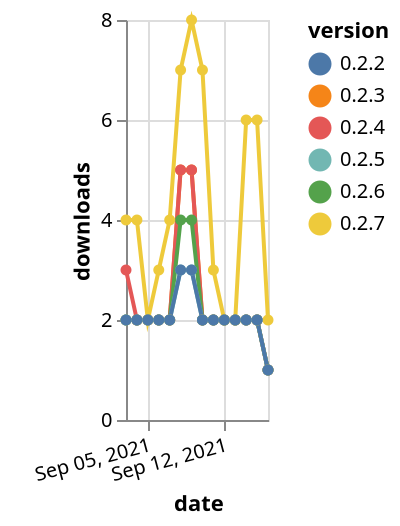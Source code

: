 {"$schema": "https://vega.github.io/schema/vega-lite/v5.json", "description": "A simple bar chart with embedded data.", "data": {"values": [{"date": "2021-09-03", "total": 2972, "delta": 2, "version": "0.2.3"}, {"date": "2021-09-04", "total": 2974, "delta": 2, "version": "0.2.3"}, {"date": "2021-09-05", "total": 2976, "delta": 2, "version": "0.2.3"}, {"date": "2021-09-06", "total": 2978, "delta": 2, "version": "0.2.3"}, {"date": "2021-09-07", "total": 2980, "delta": 2, "version": "0.2.3"}, {"date": "2021-09-08", "total": 2985, "delta": 5, "version": "0.2.3"}, {"date": "2021-09-09", "total": 2990, "delta": 5, "version": "0.2.3"}, {"date": "2021-09-10", "total": 2992, "delta": 2, "version": "0.2.3"}, {"date": "2021-09-11", "total": 2994, "delta": 2, "version": "0.2.3"}, {"date": "2021-09-12", "total": 2996, "delta": 2, "version": "0.2.3"}, {"date": "2021-09-13", "total": 2998, "delta": 2, "version": "0.2.3"}, {"date": "2021-09-14", "total": 3000, "delta": 2, "version": "0.2.3"}, {"date": "2021-09-15", "total": 3002, "delta": 2, "version": "0.2.3"}, {"date": "2021-09-16", "total": 3003, "delta": 1, "version": "0.2.3"}, {"date": "2021-09-03", "total": 2973, "delta": 3, "version": "0.2.4"}, {"date": "2021-09-04", "total": 2975, "delta": 2, "version": "0.2.4"}, {"date": "2021-09-05", "total": 2977, "delta": 2, "version": "0.2.4"}, {"date": "2021-09-06", "total": 2979, "delta": 2, "version": "0.2.4"}, {"date": "2021-09-07", "total": 2981, "delta": 2, "version": "0.2.4"}, {"date": "2021-09-08", "total": 2986, "delta": 5, "version": "0.2.4"}, {"date": "2021-09-09", "total": 2991, "delta": 5, "version": "0.2.4"}, {"date": "2021-09-10", "total": 2993, "delta": 2, "version": "0.2.4"}, {"date": "2021-09-11", "total": 2995, "delta": 2, "version": "0.2.4"}, {"date": "2021-09-12", "total": 2997, "delta": 2, "version": "0.2.4"}, {"date": "2021-09-13", "total": 2999, "delta": 2, "version": "0.2.4"}, {"date": "2021-09-14", "total": 3001, "delta": 2, "version": "0.2.4"}, {"date": "2021-09-15", "total": 3003, "delta": 2, "version": "0.2.4"}, {"date": "2021-09-16", "total": 3004, "delta": 1, "version": "0.2.4"}, {"date": "2021-09-03", "total": 3094, "delta": 2, "version": "0.2.6"}, {"date": "2021-09-04", "total": 3096, "delta": 2, "version": "0.2.6"}, {"date": "2021-09-05", "total": 3098, "delta": 2, "version": "0.2.6"}, {"date": "2021-09-06", "total": 3100, "delta": 2, "version": "0.2.6"}, {"date": "2021-09-07", "total": 3102, "delta": 2, "version": "0.2.6"}, {"date": "2021-09-08", "total": 3106, "delta": 4, "version": "0.2.6"}, {"date": "2021-09-09", "total": 3110, "delta": 4, "version": "0.2.6"}, {"date": "2021-09-10", "total": 3112, "delta": 2, "version": "0.2.6"}, {"date": "2021-09-11", "total": 3114, "delta": 2, "version": "0.2.6"}, {"date": "2021-09-12", "total": 3116, "delta": 2, "version": "0.2.6"}, {"date": "2021-09-13", "total": 3118, "delta": 2, "version": "0.2.6"}, {"date": "2021-09-14", "total": 3120, "delta": 2, "version": "0.2.6"}, {"date": "2021-09-15", "total": 3122, "delta": 2, "version": "0.2.6"}, {"date": "2021-09-16", "total": 3123, "delta": 1, "version": "0.2.6"}, {"date": "2021-09-03", "total": 4414, "delta": 4, "version": "0.2.7"}, {"date": "2021-09-04", "total": 4418, "delta": 4, "version": "0.2.7"}, {"date": "2021-09-05", "total": 4420, "delta": 2, "version": "0.2.7"}, {"date": "2021-09-06", "total": 4423, "delta": 3, "version": "0.2.7"}, {"date": "2021-09-07", "total": 4427, "delta": 4, "version": "0.2.7"}, {"date": "2021-09-08", "total": 4434, "delta": 7, "version": "0.2.7"}, {"date": "2021-09-09", "total": 4442, "delta": 8, "version": "0.2.7"}, {"date": "2021-09-10", "total": 4449, "delta": 7, "version": "0.2.7"}, {"date": "2021-09-11", "total": 4452, "delta": 3, "version": "0.2.7"}, {"date": "2021-09-12", "total": 4454, "delta": 2, "version": "0.2.7"}, {"date": "2021-09-13", "total": 4456, "delta": 2, "version": "0.2.7"}, {"date": "2021-09-14", "total": 4462, "delta": 6, "version": "0.2.7"}, {"date": "2021-09-15", "total": 4468, "delta": 6, "version": "0.2.7"}, {"date": "2021-09-16", "total": 4470, "delta": 2, "version": "0.2.7"}, {"date": "2021-09-03", "total": 2663, "delta": 2, "version": "0.2.5"}, {"date": "2021-09-04", "total": 2665, "delta": 2, "version": "0.2.5"}, {"date": "2021-09-05", "total": 2667, "delta": 2, "version": "0.2.5"}, {"date": "2021-09-06", "total": 2669, "delta": 2, "version": "0.2.5"}, {"date": "2021-09-07", "total": 2671, "delta": 2, "version": "0.2.5"}, {"date": "2021-09-08", "total": 2674, "delta": 3, "version": "0.2.5"}, {"date": "2021-09-09", "total": 2677, "delta": 3, "version": "0.2.5"}, {"date": "2021-09-10", "total": 2679, "delta": 2, "version": "0.2.5"}, {"date": "2021-09-11", "total": 2681, "delta": 2, "version": "0.2.5"}, {"date": "2021-09-12", "total": 2683, "delta": 2, "version": "0.2.5"}, {"date": "2021-09-13", "total": 2685, "delta": 2, "version": "0.2.5"}, {"date": "2021-09-14", "total": 2687, "delta": 2, "version": "0.2.5"}, {"date": "2021-09-15", "total": 2689, "delta": 2, "version": "0.2.5"}, {"date": "2021-09-16", "total": 2690, "delta": 1, "version": "0.2.5"}, {"date": "2021-09-03", "total": 2577, "delta": 2, "version": "0.2.2"}, {"date": "2021-09-04", "total": 2579, "delta": 2, "version": "0.2.2"}, {"date": "2021-09-05", "total": 2581, "delta": 2, "version": "0.2.2"}, {"date": "2021-09-06", "total": 2583, "delta": 2, "version": "0.2.2"}, {"date": "2021-09-07", "total": 2585, "delta": 2, "version": "0.2.2"}, {"date": "2021-09-08", "total": 2588, "delta": 3, "version": "0.2.2"}, {"date": "2021-09-09", "total": 2591, "delta": 3, "version": "0.2.2"}, {"date": "2021-09-10", "total": 2593, "delta": 2, "version": "0.2.2"}, {"date": "2021-09-11", "total": 2595, "delta": 2, "version": "0.2.2"}, {"date": "2021-09-12", "total": 2597, "delta": 2, "version": "0.2.2"}, {"date": "2021-09-13", "total": 2599, "delta": 2, "version": "0.2.2"}, {"date": "2021-09-14", "total": 2601, "delta": 2, "version": "0.2.2"}, {"date": "2021-09-15", "total": 2603, "delta": 2, "version": "0.2.2"}, {"date": "2021-09-16", "total": 2604, "delta": 1, "version": "0.2.2"}]}, "width": "container", "mark": {"type": "line", "point": {"filled": true}}, "encoding": {"x": {"field": "date", "type": "temporal", "timeUnit": "yearmonthdate", "title": "date", "axis": {"labelAngle": -15}}, "y": {"field": "delta", "type": "quantitative", "title": "downloads"}, "color": {"field": "version", "type": "nominal"}, "tooltip": {"field": "delta"}}}
